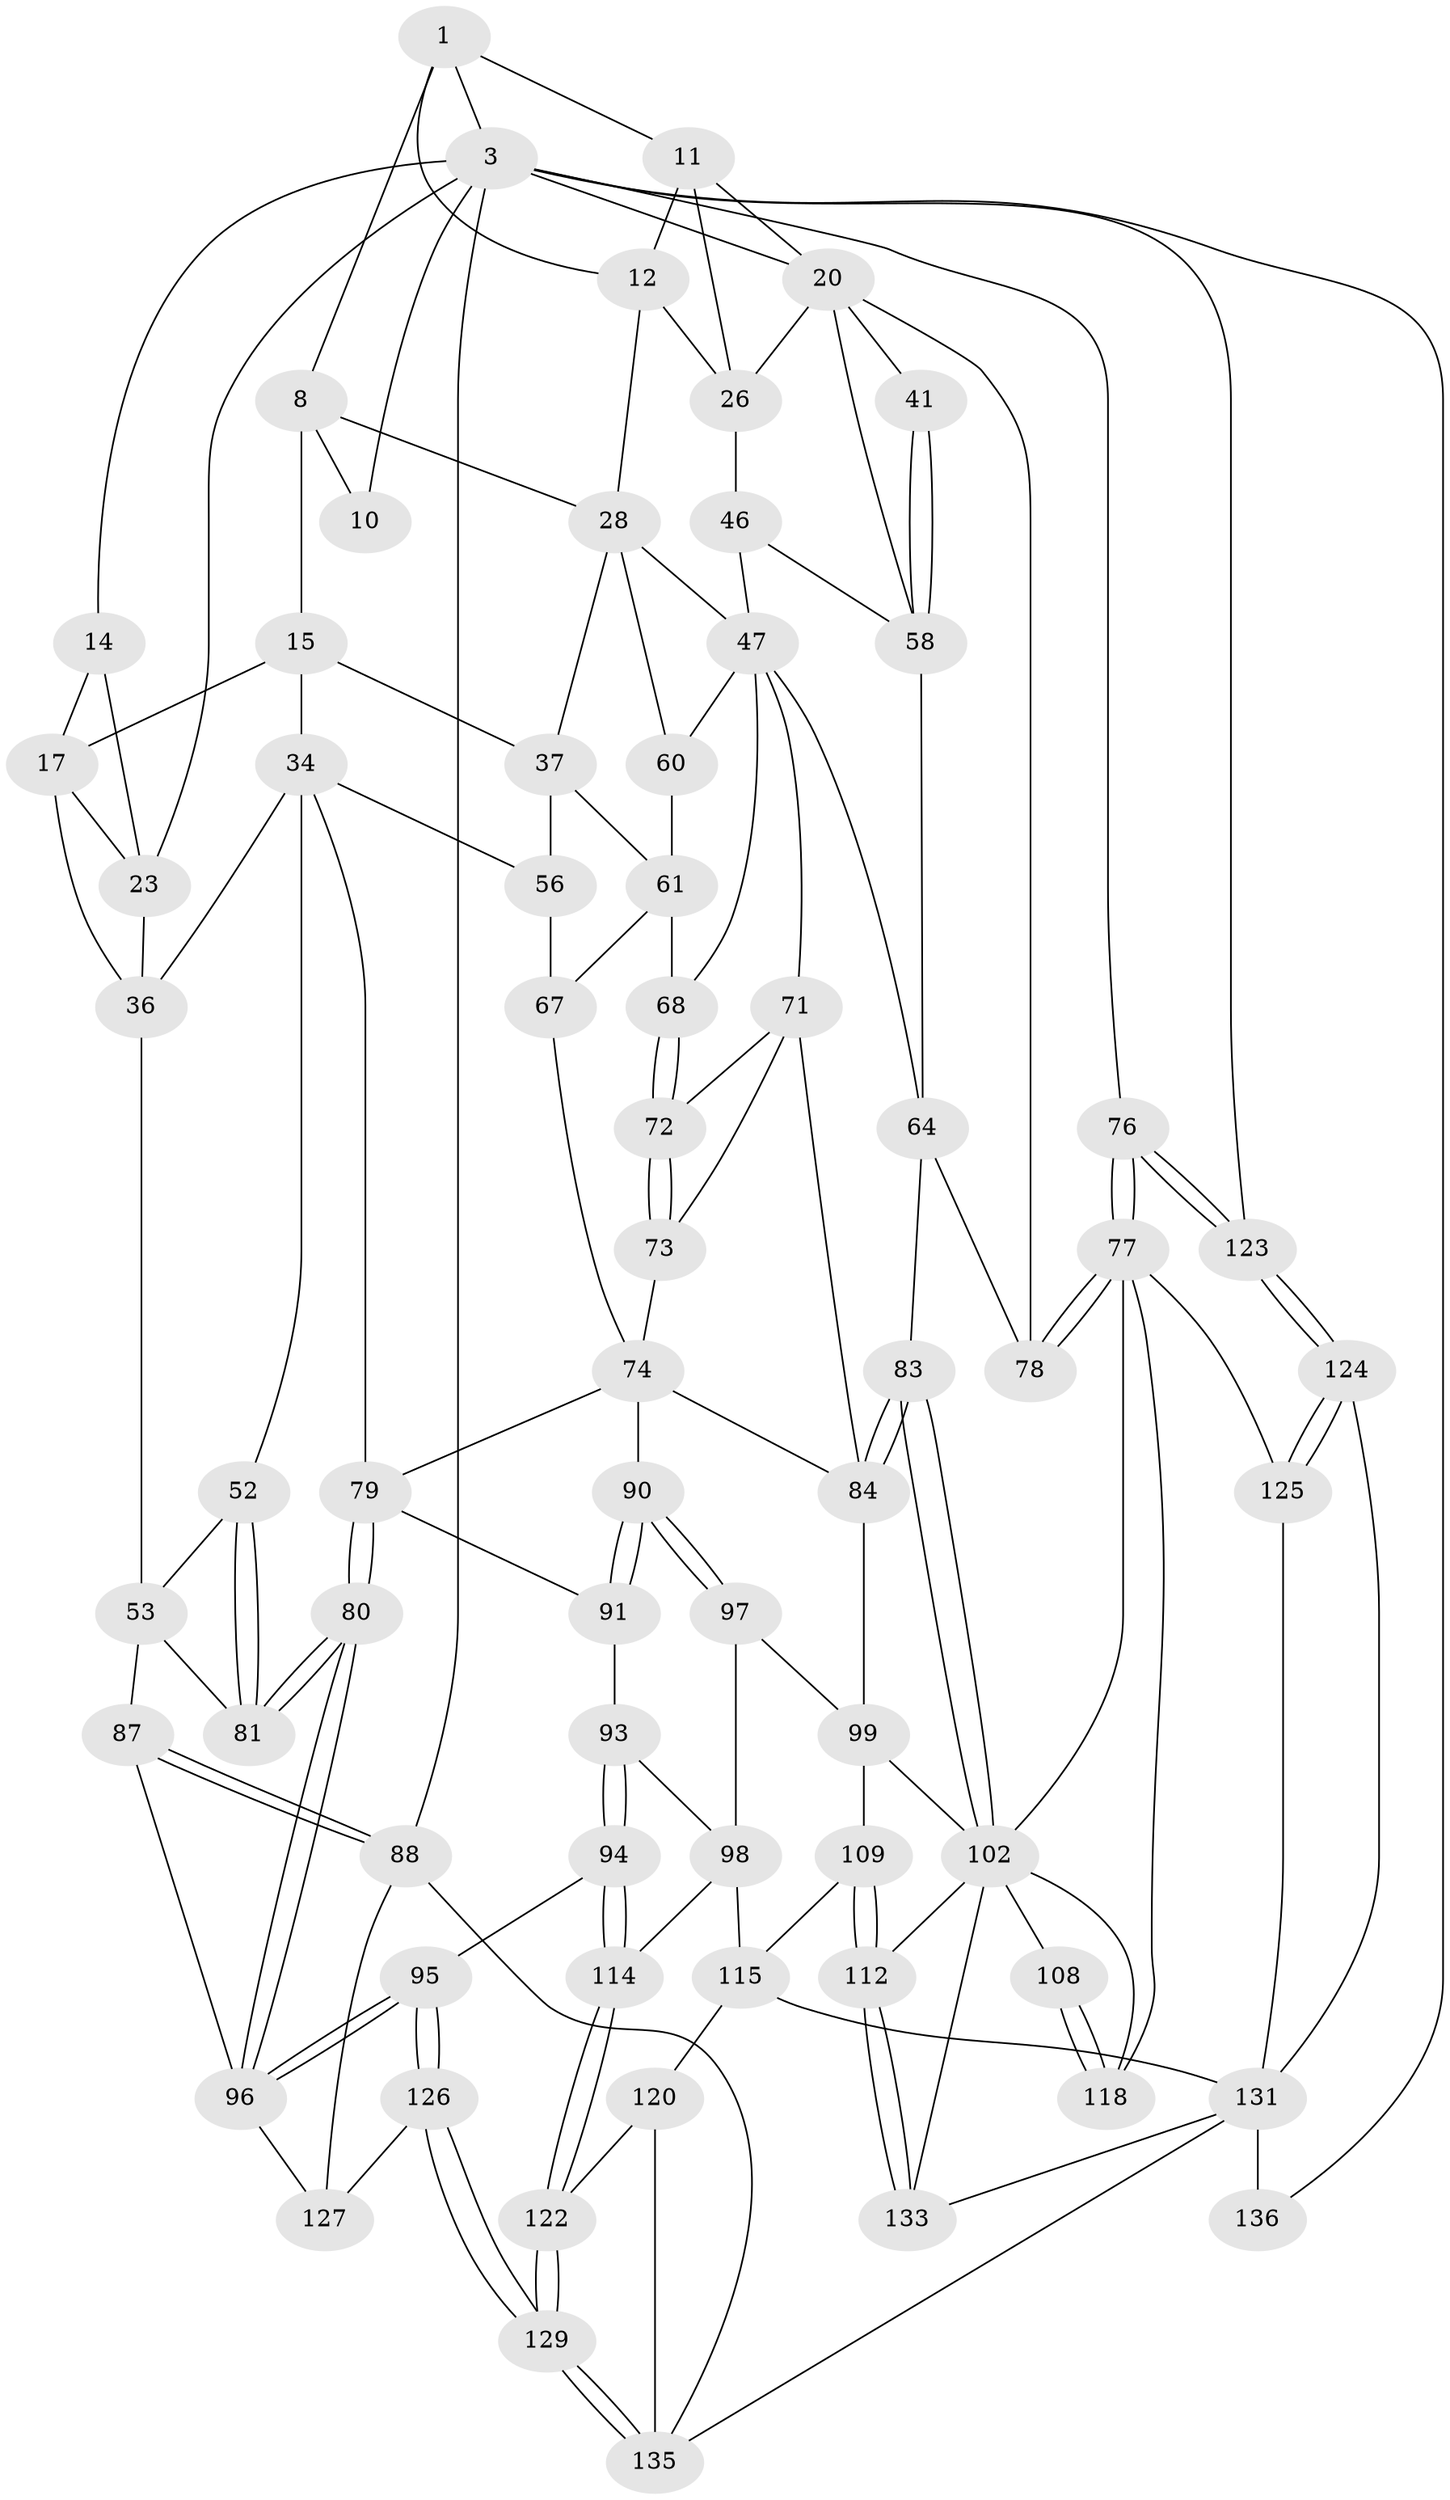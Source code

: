 // original degree distribution, {3: 0.014285714285714285, 4: 0.22857142857142856, 5: 0.5428571428571428, 6: 0.21428571428571427}
// Generated by graph-tools (version 1.1) at 2025/16/03/09/25 04:16:57]
// undirected, 70 vertices, 156 edges
graph export_dot {
graph [start="1"]
  node [color=gray90,style=filled];
  1 [pos="+0.55282214698603+0",super="+2+7"];
  3 [pos="+1+0",super="+4+19+130"];
  8 [pos="+0.43122496557667794+0.1840078027884489",super="+9"];
  10 [pos="+0.3458264725673132+0.0592589950926229"];
  11 [pos="+0.8173169334706487+0.05321690087707013",super="+22"];
  12 [pos="+0.7410373866900916+0.09042685813476191",super="+13"];
  14 [pos="+0.2661251767917064+0.06960303835092438",super="+18"];
  15 [pos="+0.3314824452661822+0.19253477620356577",super="+16+30"];
  17 [pos="+0.2288684633048548+0.18213434192541808",super="+33"];
  20 [pos="+0.9620205970994631+0.17788634580528057",super="+40+21"];
  23 [pos="+0+0",super="+32"];
  26 [pos="+0.7105536411180642+0.25223392648796356",super="+44"];
  28 [pos="+0.598389059626328+0.2908465168372276",super="+29+48"];
  34 [pos="+0.26973578859262975+0.3226482058580585",super="+35+45"];
  36 [pos="+0.19243756163723902+0.3086668623625413",super="+49"];
  37 [pos="+0.45598064048821974+0.32120206537068074",super="+55"];
  41 [pos="+0.9512988904339075+0.5137691035065689"];
  46 [pos="+0.7136895906549425+0.3922668729935428"];
  47 [pos="+0.6474536008258501+0.3979998492388956",super="+62"];
  52 [pos="+0.2569538623929505+0.4676546428085575"];
  53 [pos="+0.13939099478129524+0.4219309512157775",super="+69"];
  56 [pos="+0.35835335274677665+0.4872874755616195"];
  58 [pos="+0.8740869462772777+0.4515815408562382",super="+59"];
  60 [pos="+0.5878308352550703+0.4169515109545716"];
  61 [pos="+0.4878232774627717+0.39638088493921875",super="+66"];
  64 [pos="+0.733655613789807+0.5130371553558494",super="+82"];
  67 [pos="+0.44791539274500763+0.49416093611692946"];
  68 [pos="+0.5540869484324172+0.514265269844138"];
  71 [pos="+0.6771881536839987+0.50637881398401",super="+85"];
  72 [pos="+0.554236866652168+0.5258718027244985"];
  73 [pos="+0.5538970944997841+0.5266538419492125"];
  74 [pos="+0.5325775753636118+0.5453488388770351",super="+89+75"];
  76 [pos="+1+0.5923285788014406"];
  77 [pos="+1+0.5785797982927231",super="+105"];
  78 [pos="+0.9879082144742123+0.5706409638488911"];
  79 [pos="+0.36812037877432974+0.575164384773793",super="+86"];
  80 [pos="+0.20708221548196765+0.6501711602084187"];
  81 [pos="+0.18146149895783992+0.6152292689009187"];
  83 [pos="+0.8554978573799836+0.608004785291732"];
  84 [pos="+0.6698989096634265+0.6811563247531736",super="+92"];
  87 [pos="+0+0.7020596566021793"];
  88 [pos="+0+1",super="+128"];
  90 [pos="+0.5044072536078527+0.6556337679629477"];
  91 [pos="+0.4145285055031133+0.6387396933014182"];
  93 [pos="+0.41286138204456946+0.6424270644582969"];
  94 [pos="+0.2611549568938718+0.773046982686492"];
  95 [pos="+0.23199140975259305+0.7604717280994328"];
  96 [pos="+0.23092012198171932+0.759236954351568",super="+101"];
  97 [pos="+0.4999264480785449+0.7786069826629307"];
  98 [pos="+0.4436272301695118+0.7848755421266796",super="+113"];
  99 [pos="+0.6487564537337734+0.7293030678139033",super="+104+100"];
  102 [pos="+0.8222062203876176+0.7200254510275722",super="+106+103"];
  108 [pos="+0.7977297846096972+0.8333417271051478"];
  109 [pos="+0.6242010153193106+0.925247775094393",super="+110"];
  112 [pos="+0.6694735561789134+0.9682592922199589"];
  114 [pos="+0.28220128408828893+0.7907275702781971"];
  115 [pos="+0.4917470500740414+0.9460587293064111",super="+138+116"];
  118 [pos="+0.823484845502017+0.8832912372688728"];
  120 [pos="+0.37293512440571186+0.9373724099103229",super="+121"];
  122 [pos="+0.30790509762220514+0.8780690722727293"];
  123 [pos="+1+0.8072486721509236"];
  124 [pos="+0.9865002140801433+0.9071646701193965"];
  125 [pos="+0.9001576398043046+0.8841913591161752"];
  126 [pos="+0.1397164117539406+0.9318587709606924"];
  127 [pos="+0.06313516908137863+0.8711642753648079"];
  129 [pos="+0.13866757670121477+1"];
  131 [pos="+0.8904722022956526+0.9315076871354024",super="+134+132"];
  133 [pos="+0.7378157897942819+1"];
  135 [pos="+0.0957526381006367+1",super="+140"];
  136 [pos="+0.8433457874801634+1"];
  1 -- 3;
  1 -- 11;
  1 -- 8;
  1 -- 12;
  3 -- 23;
  3 -- 88 [weight=2];
  3 -- 10;
  3 -- 14;
  3 -- 20;
  3 -- 76;
  3 -- 123;
  3 -- 136;
  8 -- 10;
  8 -- 15;
  8 -- 28;
  11 -- 12 [weight=2];
  11 -- 26;
  11 -- 20 [weight=2];
  12 -- 26;
  12 -- 28;
  14 -- 17;
  14 -- 23;
  15 -- 17;
  15 -- 34 [weight=2];
  15 -- 37;
  17 -- 36;
  17 -- 23;
  20 -- 41 [weight=2];
  20 -- 78;
  20 -- 26;
  20 -- 58;
  23 -- 36;
  26 -- 46;
  28 -- 37;
  28 -- 60;
  28 -- 47;
  34 -- 36;
  34 -- 52;
  34 -- 56;
  34 -- 79;
  36 -- 53 [weight=2];
  37 -- 56;
  37 -- 61;
  41 -- 58;
  41 -- 58;
  46 -- 47;
  46 -- 58;
  47 -- 64;
  47 -- 68;
  47 -- 71;
  47 -- 60;
  52 -- 53;
  52 -- 81;
  52 -- 81;
  53 -- 81;
  53 -- 87;
  56 -- 67;
  58 -- 64;
  60 -- 61;
  61 -- 67;
  61 -- 68;
  64 -- 83;
  64 -- 78;
  67 -- 74;
  68 -- 72;
  68 -- 72;
  71 -- 72;
  71 -- 73;
  71 -- 84;
  72 -- 73;
  72 -- 73;
  73 -- 74;
  74 -- 90;
  74 -- 84;
  74 -- 79;
  76 -- 77;
  76 -- 77;
  76 -- 123;
  76 -- 123;
  77 -- 78;
  77 -- 78;
  77 -- 125;
  77 -- 118;
  77 -- 102;
  79 -- 80;
  79 -- 80;
  79 -- 91;
  80 -- 81;
  80 -- 81;
  80 -- 96;
  80 -- 96;
  83 -- 84;
  83 -- 84;
  83 -- 102;
  83 -- 102;
  84 -- 99;
  87 -- 88;
  87 -- 88;
  87 -- 96;
  88 -- 135;
  88 -- 127;
  90 -- 91;
  90 -- 91;
  90 -- 97;
  90 -- 97;
  91 -- 93;
  93 -- 94;
  93 -- 94;
  93 -- 98;
  94 -- 95;
  94 -- 114;
  94 -- 114;
  95 -- 96;
  95 -- 96;
  95 -- 126;
  95 -- 126;
  96 -- 127;
  97 -- 98;
  97 -- 99;
  98 -- 115;
  98 -- 114;
  99 -- 109 [weight=2];
  99 -- 102;
  102 -- 108 [weight=2];
  102 -- 112;
  102 -- 133;
  102 -- 118;
  108 -- 118;
  108 -- 118;
  109 -- 112;
  109 -- 112;
  109 -- 115;
  112 -- 133;
  112 -- 133;
  114 -- 122;
  114 -- 122;
  115 -- 120 [weight=2];
  115 -- 131;
  120 -- 122;
  120 -- 135;
  122 -- 129;
  122 -- 129;
  123 -- 124;
  123 -- 124;
  124 -- 125;
  124 -- 125;
  124 -- 131;
  125 -- 131;
  126 -- 127;
  126 -- 129;
  126 -- 129;
  129 -- 135;
  129 -- 135;
  131 -- 136 [weight=2];
  131 -- 133;
  131 -- 135;
}
